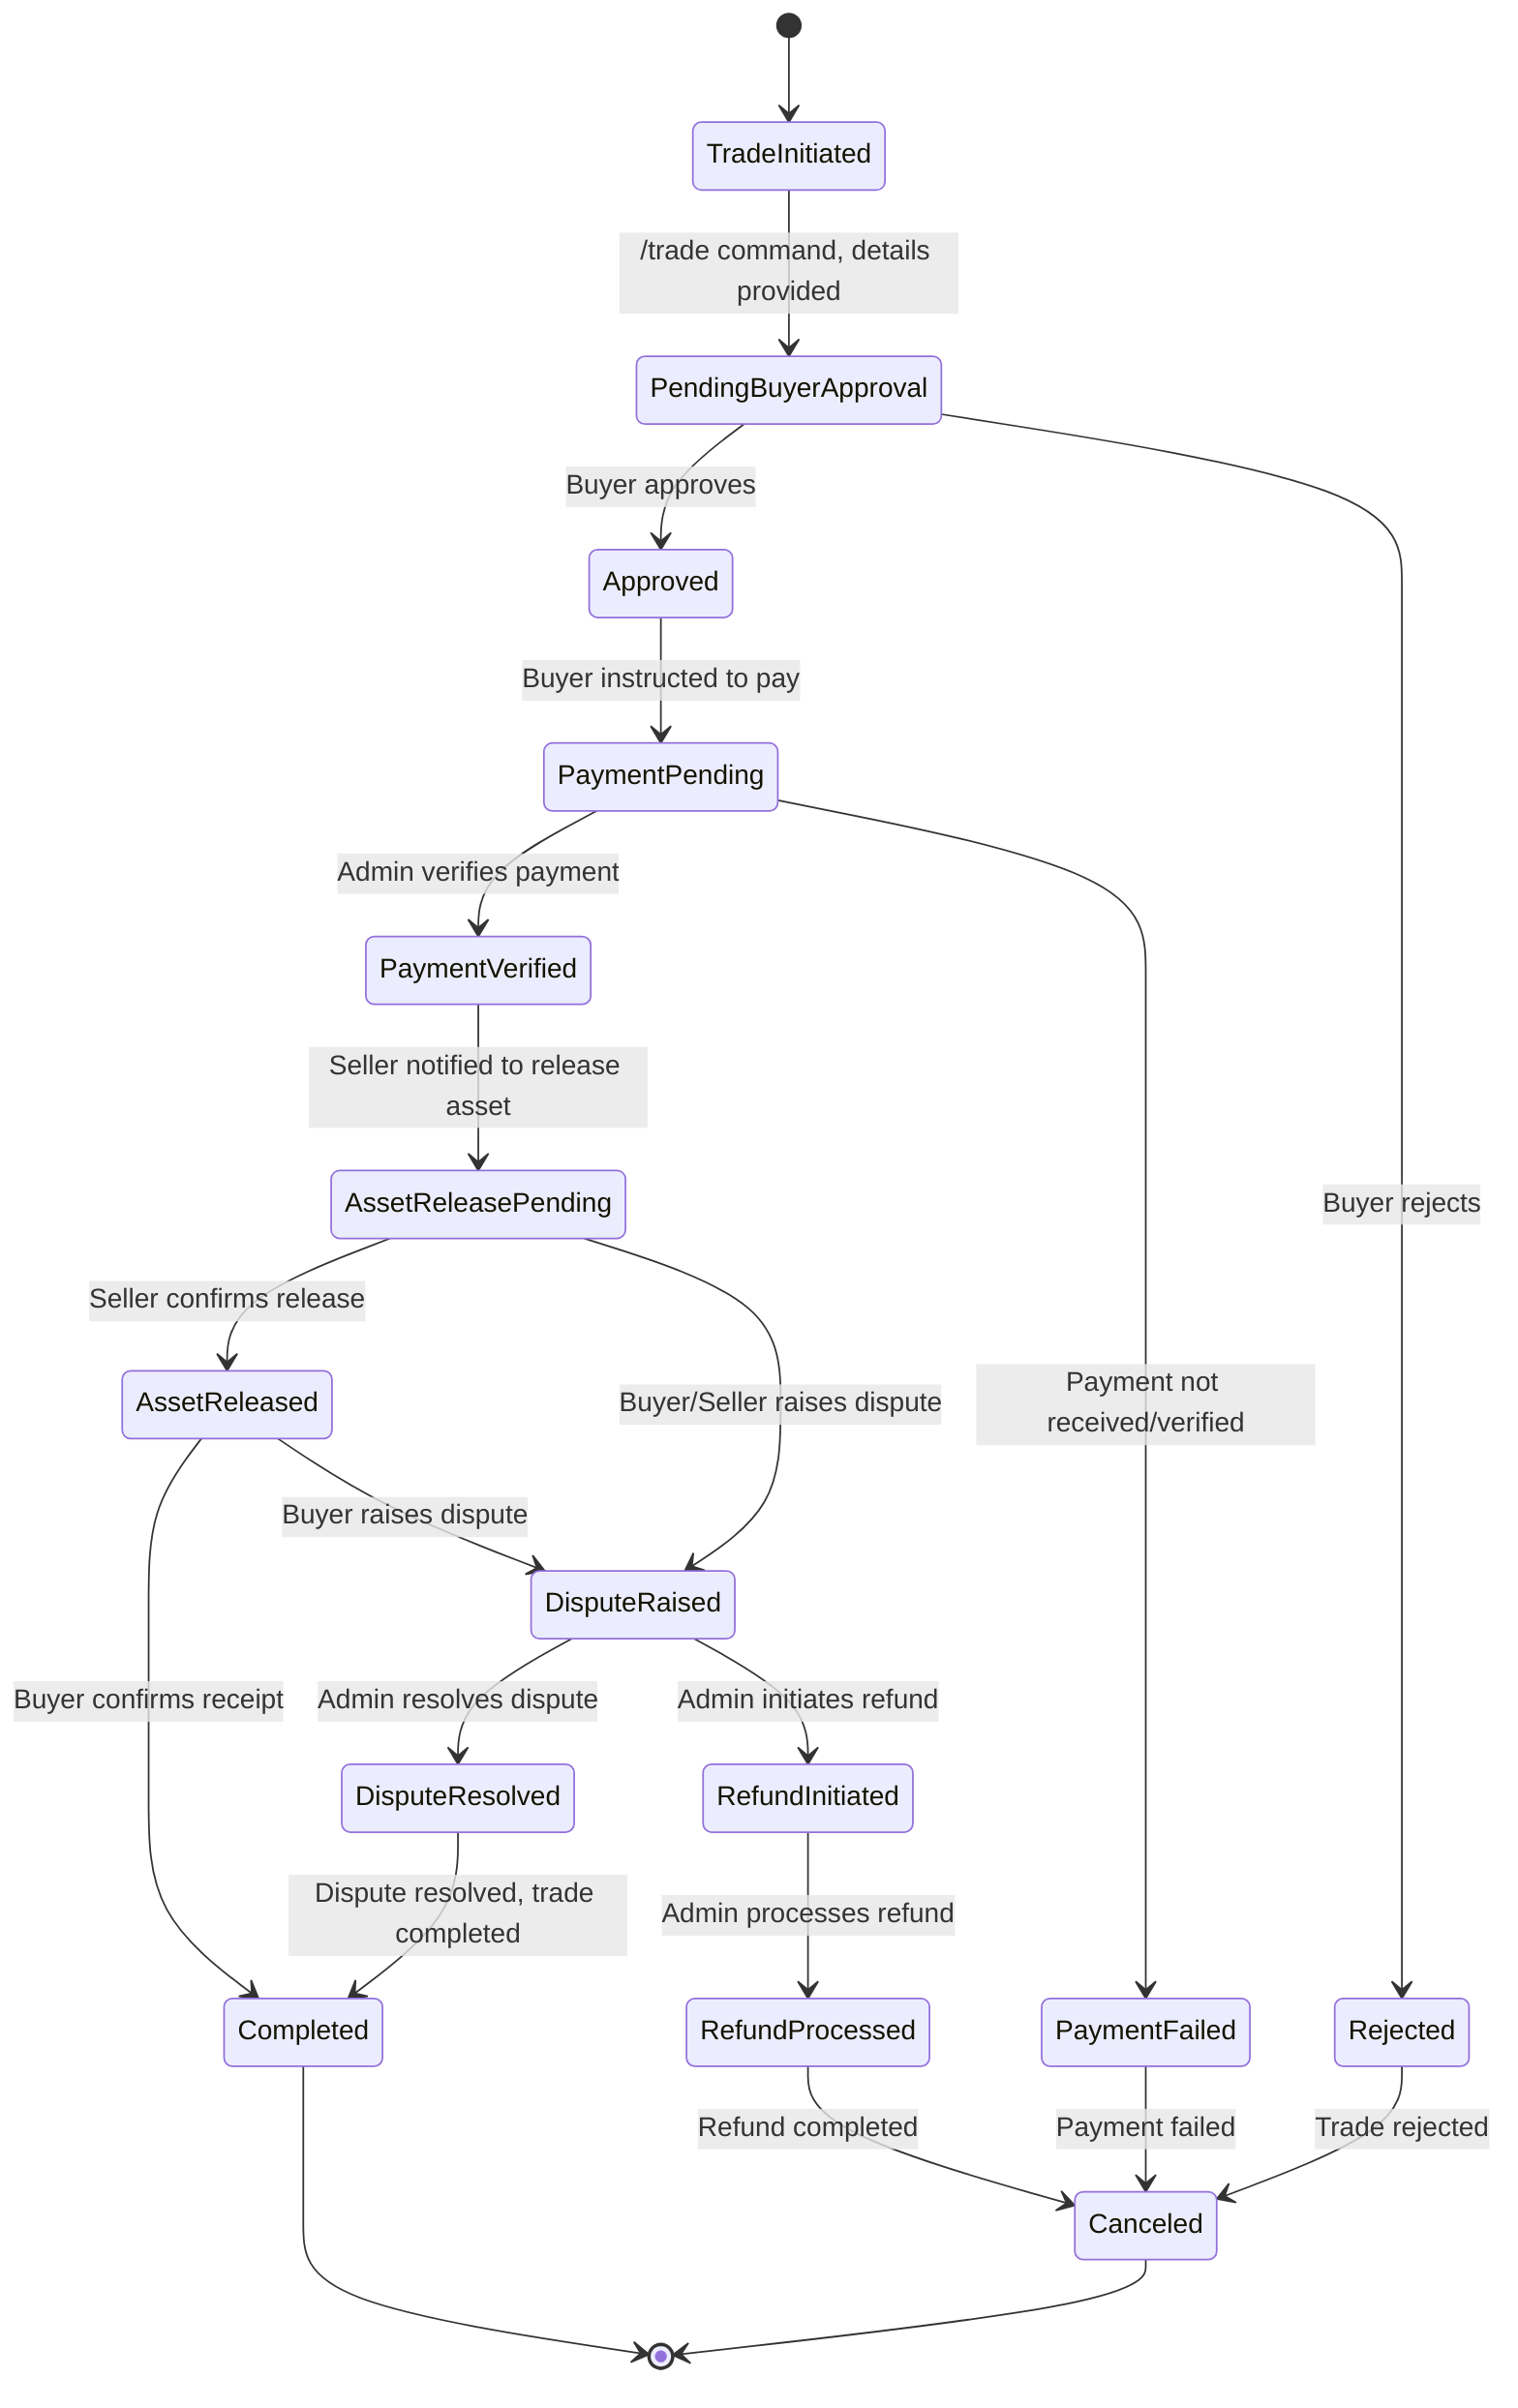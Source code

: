 stateDiagram-v2
    [*] --> TradeInitiated

    TradeInitiated --> PendingBuyerApproval : /trade command, details provided
    PendingBuyerApproval --> Approved : Buyer approves
    PendingBuyerApproval --> Rejected : Buyer rejects

    Approved --> PaymentPending : Buyer instructed to pay
    PaymentPending --> PaymentVerified : Admin verifies payment
    PaymentPending --> PaymentFailed : Payment not received/verified

    PaymentVerified --> AssetReleasePending : Seller notified to release asset
    AssetReleasePending --> AssetReleased : Seller confirms release
    AssetReleasePending --> DisputeRaised : Buyer/Seller raises dispute

    AssetReleased --> Completed : Buyer confirms receipt
    AssetReleased --> DisputeRaised : Buyer raises dispute

    DisputeRaised --> DisputeResolved : Admin resolves dispute
    DisputeRaised --> RefundInitiated : Admin initiates refund

    RefundInitiated --> RefundProcessed : Admin processes refund

    Rejected --> Canceled : Trade rejected
    PaymentFailed --> Canceled : Payment failed
    DisputeResolved --> Completed : Dispute resolved, trade completed
    RefundProcessed --> Canceled : Refund completed

    Canceled --> [*]
    Completed --> [*]